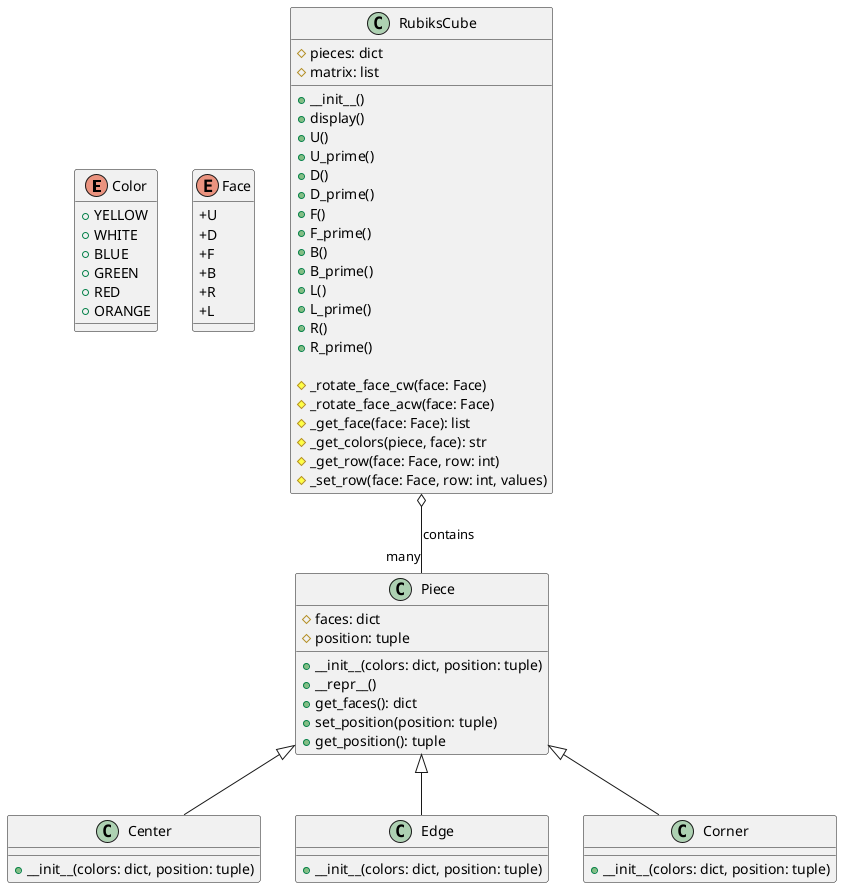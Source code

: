' uml/rubix_cube.puml

@startuml rubix_cube

' Define Color Enum
enum Color {
  +YELLOW
  +WHITE
  +BLUE
  +GREEN
  +RED
  +ORANGE
}

' Define Face Enum
enum Face {
  +U
  +D
  +F
  +B
  +R
  +L
}

' Define Piece Class
class Piece {
  #faces: dict
  #position: tuple

  +__init__(colors: dict, position: tuple)
  +__repr__()
  +get_faces(): dict
  +set_position(position: tuple)
  +get_position(): tuple
}

' Define Center Class (inherits from Piece)
class Center {
  +__init__(colors: dict, position: tuple)
}

' Define Edge Class (inherits from Piece)
class Edge {
  +__init__(colors: dict, position: tuple)
}

' Define Corner Class (inherits from Piece)
class Corner {
  +__init__(colors: dict, position: tuple)
}

' Define Cube Class
class RubiksCube {
  #pieces: dict
  #matrix: list

  +__init__()
  +display()
  +U()
  +U_prime()
  +D()
  +D_prime()
  +F()
  +F_prime()
  +B()
  +B_prime()
  +L()
  +L_prime()
  +R()
  +R_prime()

  #_rotate_face_cw(face: Face)
  #_rotate_face_acw(face: Face)
  #_get_face(face: Face): list
  #_get_colors(piece, face): str
  #_get_row(face: Face, row: int)
  #_set_row(face: Face, row: int, values)
}

' Define relationships between classes
Piece <|-- Center
Piece <|-- Edge
Piece <|-- Corner
RubiksCube o-- "many" Piece : contains

@enduml